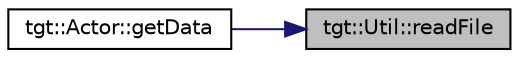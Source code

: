 digraph "tgt::Util::readFile"
{
 // LATEX_PDF_SIZE
  edge [fontname="Helvetica",fontsize="10",labelfontname="Helvetica",labelfontsize="10"];
  node [fontname="Helvetica",fontsize="10",shape=record];
  rankdir="RL";
  Node1 [label="tgt::Util::readFile",height=0.2,width=0.4,color="black", fillcolor="grey75", style="filled", fontcolor="black",tooltip=" "];
  Node1 -> Node2 [dir="back",color="midnightblue",fontsize="10",style="solid"];
  Node2 [label="tgt::Actor::getData",height=0.2,width=0.4,color="black", fillcolor="white", style="filled",URL="$namespacetgt_1_1_actor.html#a0fc36201da6c8463ec5a77ba60b88c68",tooltip=" "];
}
